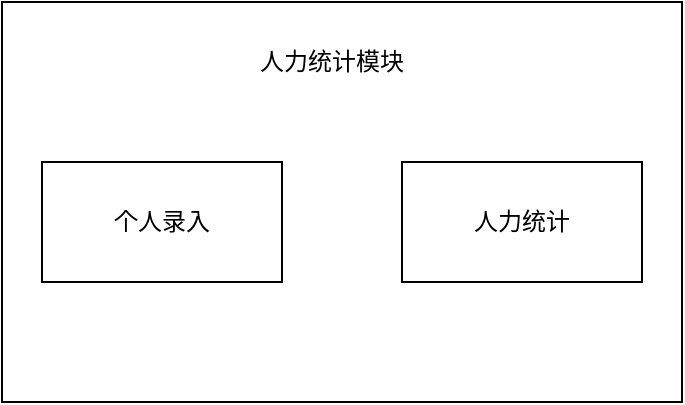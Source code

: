 <mxfile version="13.10.9" type="github">
  <diagram id="mzpncxx6JqFtztlFwEgZ" name="第 1 页">
    <mxGraphModel dx="930" dy="625" grid="1" gridSize="10" guides="1" tooltips="1" connect="1" arrows="1" fold="1" page="1" pageScale="1" pageWidth="827" pageHeight="1169" math="0" shadow="0">
      <root>
        <mxCell id="0" />
        <mxCell id="1" parent="0" />
        <mxCell id="ooUXY3a74bXdIgEJon3c-1" value="" style="rounded=0;whiteSpace=wrap;html=1;" vertex="1" parent="1">
          <mxGeometry x="180" y="190" width="340" height="200" as="geometry" />
        </mxCell>
        <mxCell id="ooUXY3a74bXdIgEJon3c-2" value="人力统计模块" style="text;html=1;strokeColor=none;fillColor=none;align=center;verticalAlign=middle;whiteSpace=wrap;rounded=0;" vertex="1" parent="1">
          <mxGeometry x="300" y="210" width="90" height="20" as="geometry" />
        </mxCell>
        <mxCell id="ooUXY3a74bXdIgEJon3c-3" value="个人录入" style="rounded=0;whiteSpace=wrap;html=1;" vertex="1" parent="1">
          <mxGeometry x="200" y="270" width="120" height="60" as="geometry" />
        </mxCell>
        <mxCell id="ooUXY3a74bXdIgEJon3c-4" value="人力统计" style="rounded=0;whiteSpace=wrap;html=1;" vertex="1" parent="1">
          <mxGeometry x="380" y="270" width="120" height="60" as="geometry" />
        </mxCell>
      </root>
    </mxGraphModel>
  </diagram>
</mxfile>
